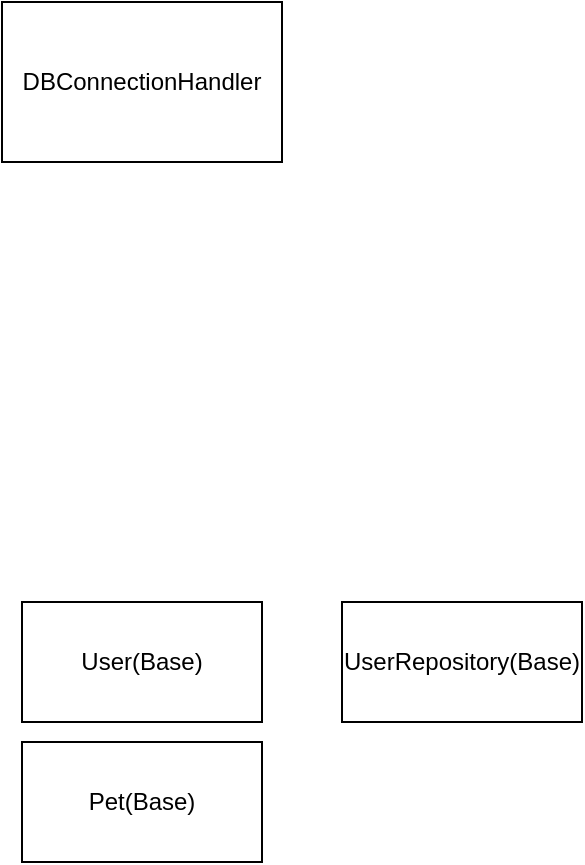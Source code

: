 <mxfile version="17.4.2" type="device"><diagram id="6QIwz6Dsux-VK7Sa40ha" name="Página-1"><mxGraphModel dx="1108" dy="1722" grid="1" gridSize="10" guides="1" tooltips="1" connect="1" arrows="1" fold="1" page="1" pageScale="1" pageWidth="827" pageHeight="1169" math="0" shadow="0"><root><mxCell id="0"/><mxCell id="1" parent="0"/><mxCell id="oV-K54IRx4OdIDw5VN-3-1" value="User(Base)" style="rounded=0;whiteSpace=wrap;html=1;" vertex="1" parent="1"><mxGeometry x="230" y="70" width="120" height="60" as="geometry"/></mxCell><mxCell id="oV-K54IRx4OdIDw5VN-3-2" value="DBConnectionHandler" style="rounded=0;whiteSpace=wrap;html=1;" vertex="1" parent="1"><mxGeometry x="220" y="-230" width="140" height="80" as="geometry"/></mxCell><mxCell id="oV-K54IRx4OdIDw5VN-3-3" value="Pet(Base)" style="rounded=0;whiteSpace=wrap;html=1;" vertex="1" parent="1"><mxGeometry x="230" y="140" width="120" height="60" as="geometry"/></mxCell><mxCell id="oV-K54IRx4OdIDw5VN-3-4" value="UserRepository(Base)" style="rounded=0;whiteSpace=wrap;html=1;" vertex="1" parent="1"><mxGeometry x="390" y="70" width="120" height="60" as="geometry"/></mxCell></root></mxGraphModel></diagram></mxfile>